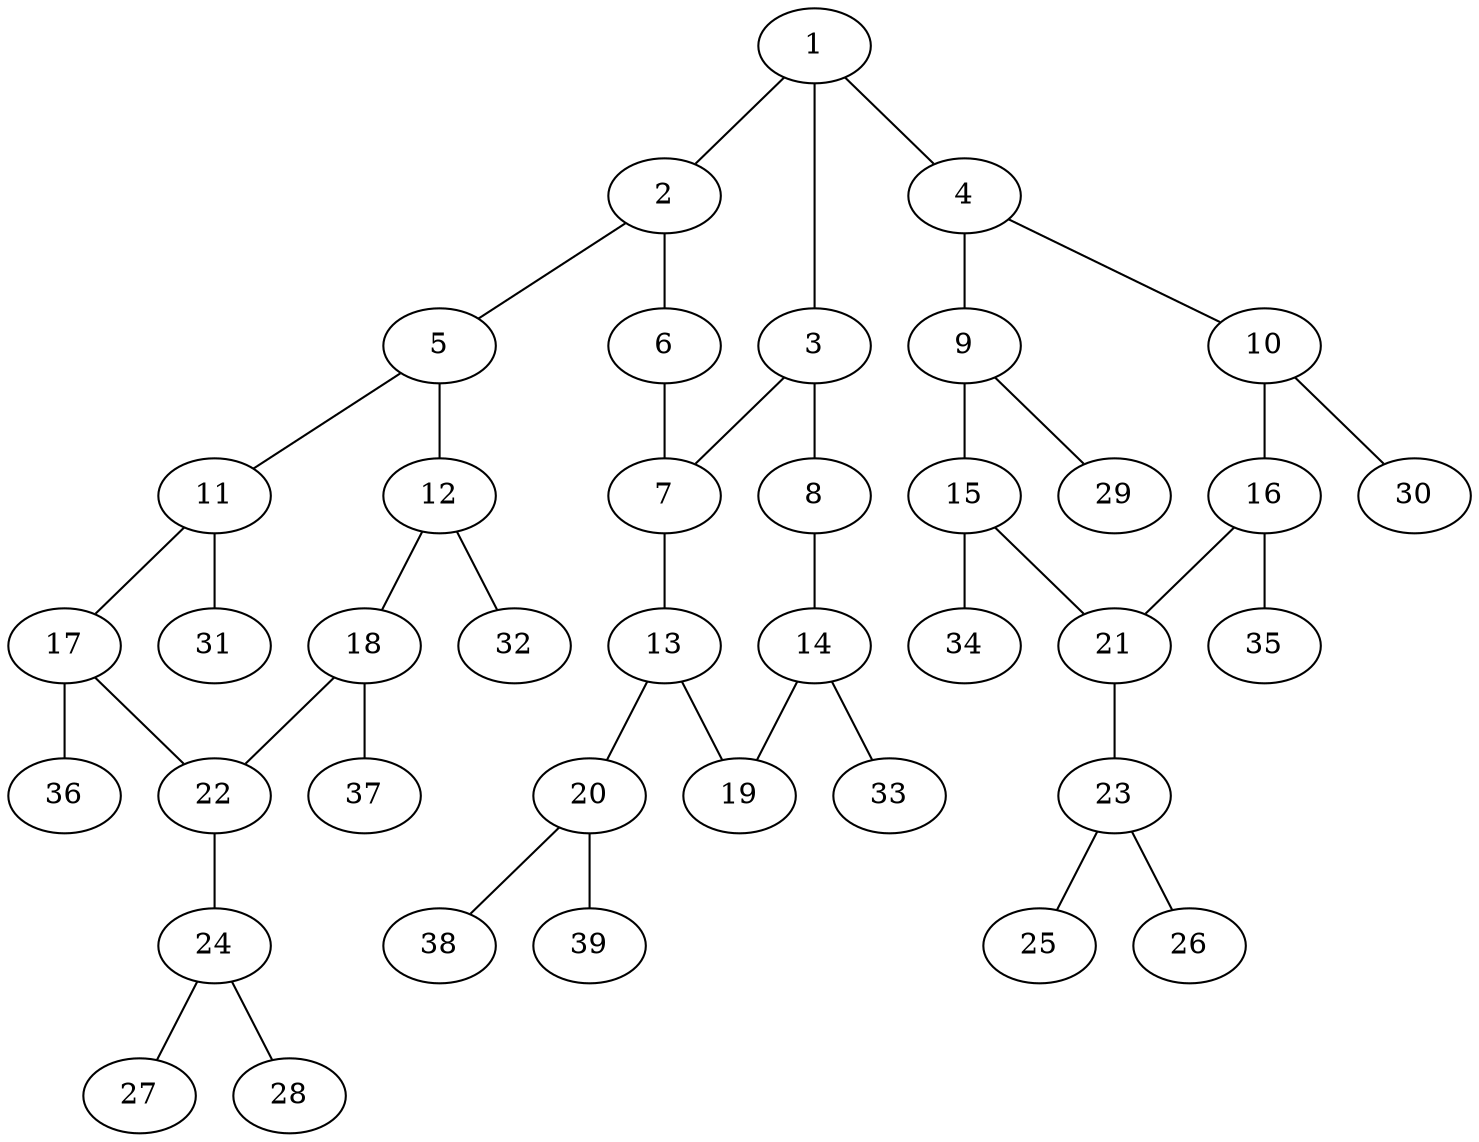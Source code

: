 graph molecule_2792 {
	1	 [chem=N];
	2	 [chem=C];
	1 -- 2	 [valence=1];
	3	 [chem=C];
	1 -- 3	 [valence=1];
	4	 [chem=C];
	1 -- 4	 [valence=1];
	5	 [chem=C];
	2 -- 5	 [valence=1];
	6	 [chem=N];
	2 -- 6	 [valence=2];
	7	 [chem=C];
	3 -- 7	 [valence=2];
	8	 [chem=N];
	3 -- 8	 [valence=1];
	9	 [chem=C];
	4 -- 9	 [valence=1];
	10	 [chem=C];
	4 -- 10	 [valence=2];
	11	 [chem=C];
	5 -- 11	 [valence=2];
	12	 [chem=C];
	5 -- 12	 [valence=1];
	6 -- 7	 [valence=1];
	13	 [chem=C];
	7 -- 13	 [valence=1];
	14	 [chem=C];
	8 -- 14	 [valence=2];
	15	 [chem=C];
	9 -- 15	 [valence=2];
	29	 [chem=H];
	9 -- 29	 [valence=1];
	16	 [chem=C];
	10 -- 16	 [valence=1];
	30	 [chem=H];
	10 -- 30	 [valence=1];
	17	 [chem=C];
	11 -- 17	 [valence=1];
	31	 [chem=H];
	11 -- 31	 [valence=1];
	18	 [chem=C];
	12 -- 18	 [valence=2];
	32	 [chem=H];
	12 -- 32	 [valence=1];
	19	 [chem=N];
	13 -- 19	 [valence=2];
	20	 [chem=N];
	13 -- 20	 [valence=1];
	14 -- 19	 [valence=1];
	33	 [chem=H];
	14 -- 33	 [valence=1];
	21	 [chem=C];
	15 -- 21	 [valence=1];
	34	 [chem=H];
	15 -- 34	 [valence=1];
	16 -- 21	 [valence=2];
	35	 [chem=H];
	16 -- 35	 [valence=1];
	22	 [chem=C];
	17 -- 22	 [valence=2];
	36	 [chem=H];
	17 -- 36	 [valence=1];
	18 -- 22	 [valence=1];
	37	 [chem=H];
	18 -- 37	 [valence=1];
	38	 [chem=H];
	20 -- 38	 [valence=1];
	39	 [chem=H];
	20 -- 39	 [valence=1];
	23	 [chem=N];
	21 -- 23	 [valence=1];
	24	 [chem=N];
	22 -- 24	 [valence=1];
	25	 [chem=O];
	23 -- 25	 [valence=2];
	26	 [chem=O];
	23 -- 26	 [valence=1];
	27	 [chem=O];
	24 -- 27	 [valence=2];
	28	 [chem=O];
	24 -- 28	 [valence=1];
}
